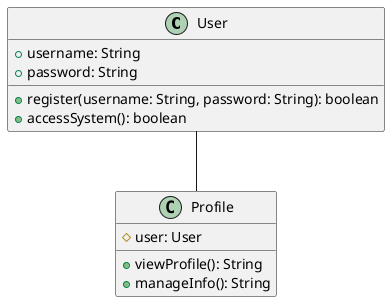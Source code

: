 @startuml
class User {
    + username: String
    + password: String
    + register(username: String, password: String): boolean
    + accessSystem(): boolean
}

class Profile {
    # user: User
    + viewProfile(): String
    + manageInfo(): String
}

User -- Profile
@enduml